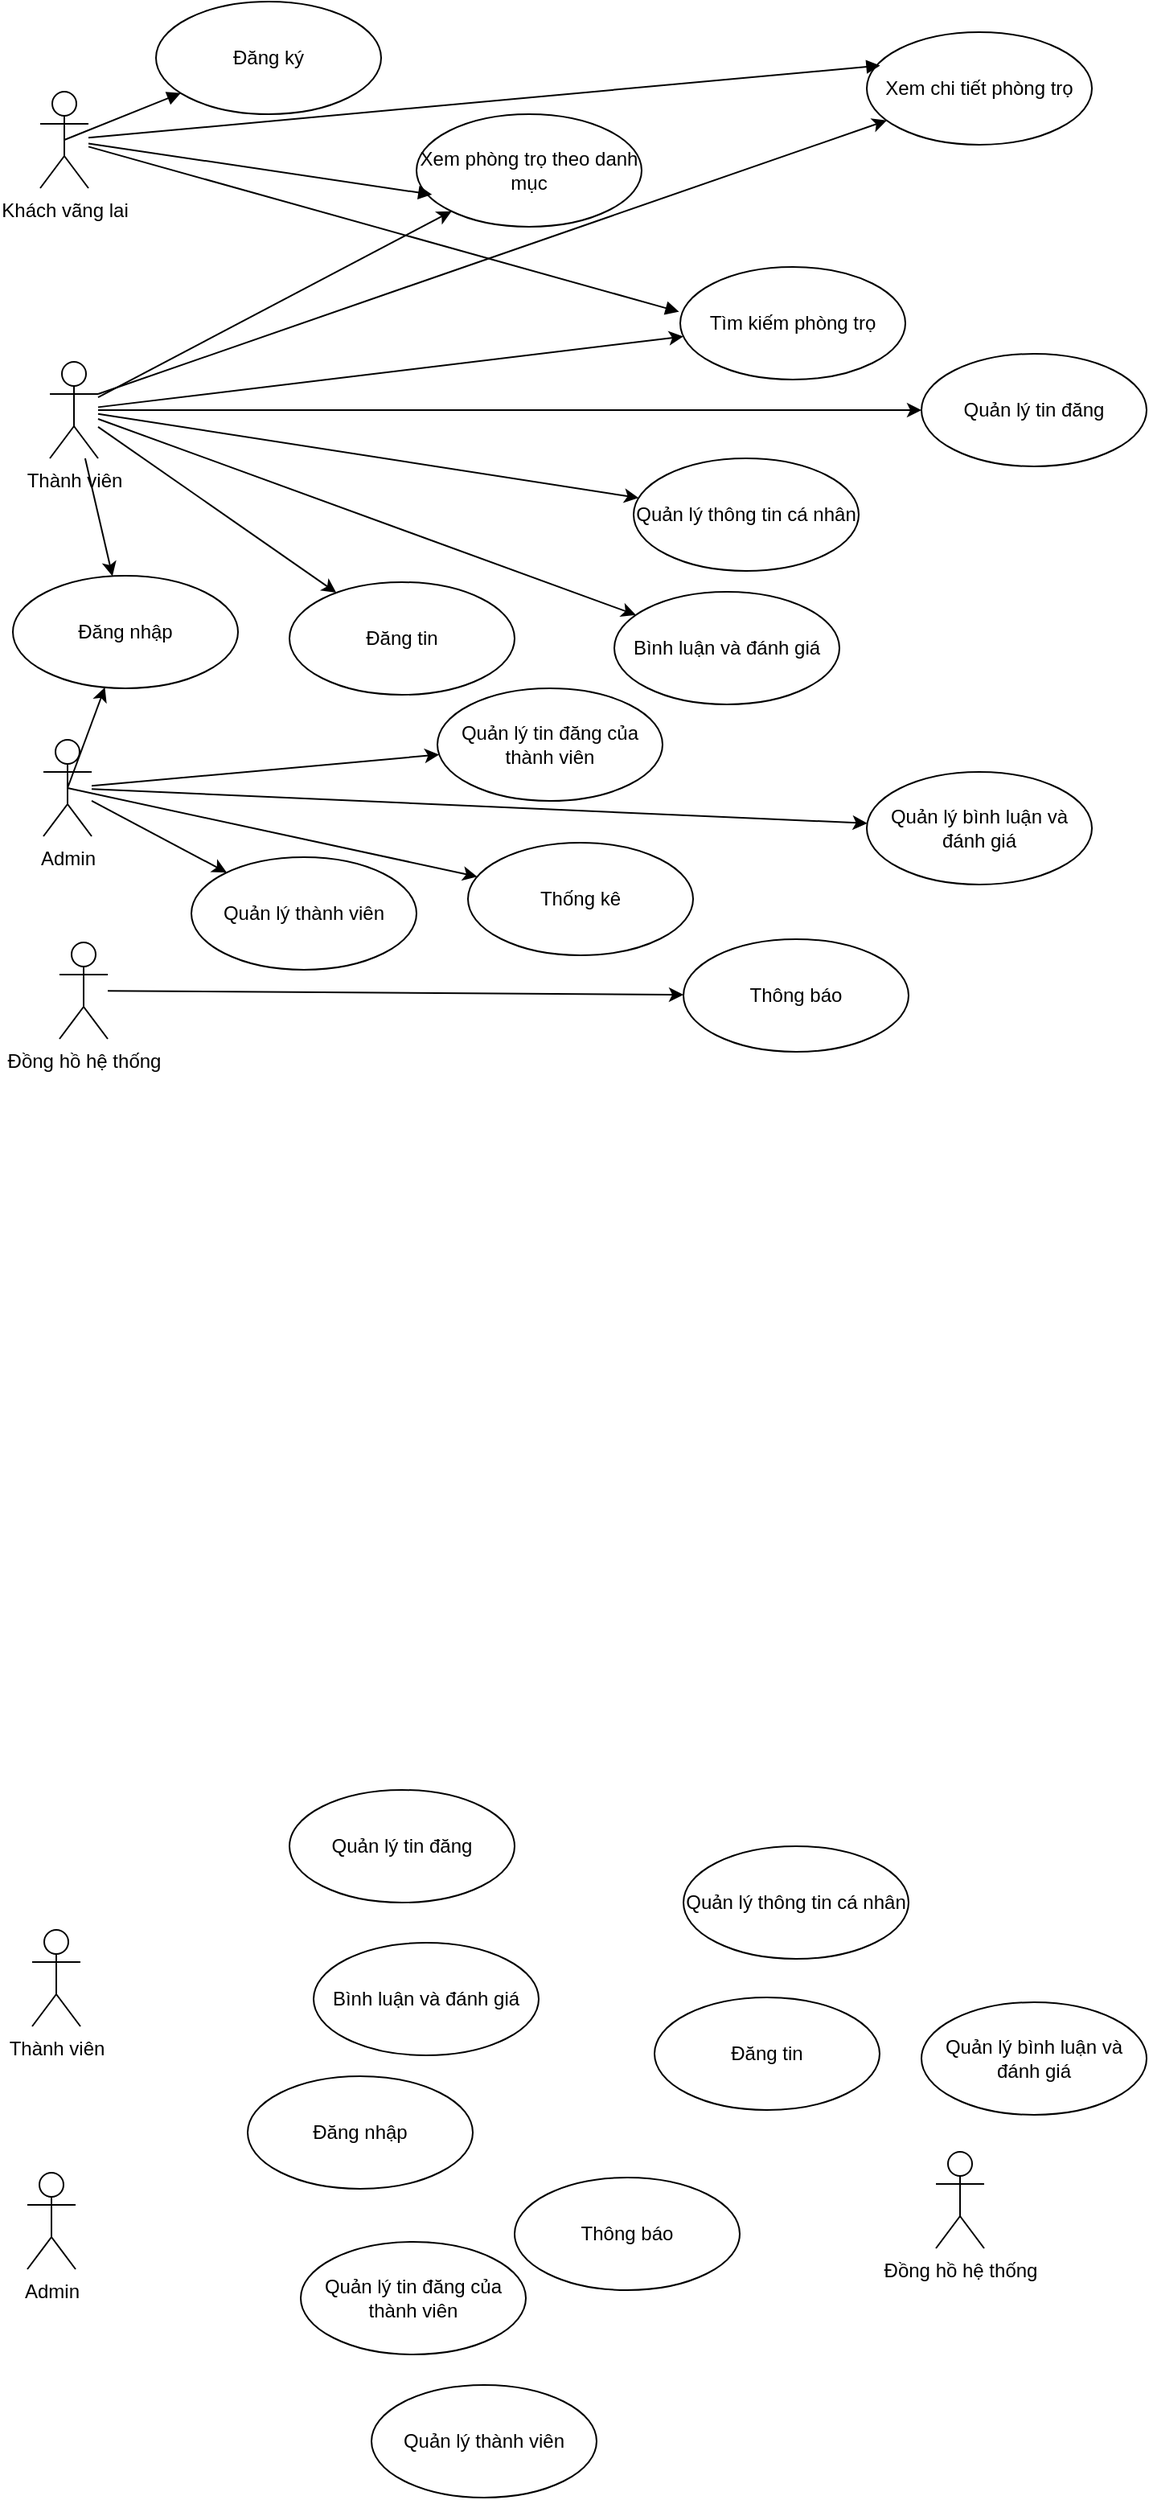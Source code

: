 <mxfile version="24.2.1" type="device">
  <diagram name="Trang-1" id="YHfg0JXdLNK7aAEPebof">
    <mxGraphModel dx="1164" dy="1744" grid="0" gridSize="10" guides="1" tooltips="1" connect="1" arrows="1" fold="1" page="1" pageScale="1" pageWidth="827" pageHeight="1169" background="none" math="0" shadow="0">
      <root>
        <mxCell id="0" />
        <mxCell id="1" parent="0" />
        <mxCell id="VcelzsdmyEIZnIN1qLT4-1" value="Khách vãng lai" style="shape=umlActor;verticalLabelPosition=bottom;verticalAlign=top;html=1;outlineConnect=0;" vertex="1" parent="1">
          <mxGeometry x="112" y="-1103" width="30" height="60" as="geometry" />
        </mxCell>
        <mxCell id="VcelzsdmyEIZnIN1qLT4-15" value="Thành viên" style="shape=umlActor;verticalLabelPosition=bottom;verticalAlign=top;html=1;outlineConnect=0;" vertex="1" parent="1">
          <mxGeometry x="107" y="40" width="30" height="60" as="geometry" />
        </mxCell>
        <mxCell id="VcelzsdmyEIZnIN1qLT4-18" value="Admin" style="shape=umlActor;verticalLabelPosition=bottom;verticalAlign=top;html=1;outlineConnect=0;" vertex="1" parent="1">
          <mxGeometry x="104" y="191" width="30" height="60" as="geometry" />
        </mxCell>
        <mxCell id="VcelzsdmyEIZnIN1qLT4-19" value="Đồng hồ hệ thống" style="shape=umlActor;verticalLabelPosition=bottom;verticalAlign=top;html=1;outlineConnect=0;" vertex="1" parent="1">
          <mxGeometry x="669" y="178" width="30" height="60" as="geometry" />
        </mxCell>
        <mxCell id="VcelzsdmyEIZnIN1qLT4-46" value="Đăng ký" style="ellipse;whiteSpace=wrap;html=1;" vertex="1" parent="1">
          <mxGeometry x="184" y="-1159" width="140" height="70" as="geometry" />
        </mxCell>
        <mxCell id="VcelzsdmyEIZnIN1qLT4-47" value="" style="html=1;verticalAlign=bottom;endArrow=block;curved=0;rounded=0;exitX=0.5;exitY=0.5;exitDx=0;exitDy=0;exitPerimeter=0;" edge="1" parent="1" source="VcelzsdmyEIZnIN1qLT4-1" target="VcelzsdmyEIZnIN1qLT4-46">
          <mxGeometry width="80" relative="1" as="geometry">
            <mxPoint x="370" y="110" as="sourcePoint" />
            <mxPoint x="450" y="110" as="targetPoint" />
          </mxGeometry>
        </mxCell>
        <mxCell id="VcelzsdmyEIZnIN1qLT4-49" value="Tìm kiếm phòng trọ" style="ellipse;whiteSpace=wrap;html=1;" vertex="1" parent="1">
          <mxGeometry x="510" y="-994" width="140" height="70" as="geometry" />
        </mxCell>
        <mxCell id="VcelzsdmyEIZnIN1qLT4-50" value="Xem phòng trọ theo danh mục" style="ellipse;whiteSpace=wrap;html=1;" vertex="1" parent="1">
          <mxGeometry x="346" y="-1089" width="140" height="70" as="geometry" />
        </mxCell>
        <mxCell id="VcelzsdmyEIZnIN1qLT4-51" value="Quản lý tin đăng" style="ellipse;whiteSpace=wrap;html=1;" vertex="1" parent="1">
          <mxGeometry x="267" y="-47" width="140" height="70" as="geometry" />
        </mxCell>
        <mxCell id="VcelzsdmyEIZnIN1qLT4-52" value="Xem chi tiết phòng trọ" style="ellipse;whiteSpace=wrap;html=1;" vertex="1" parent="1">
          <mxGeometry x="626" y="-1140" width="140" height="70" as="geometry" />
        </mxCell>
        <mxCell id="VcelzsdmyEIZnIN1qLT4-53" value="Quản lý thông tin cá nhân" style="ellipse;whiteSpace=wrap;html=1;" vertex="1" parent="1">
          <mxGeometry x="512" y="-12" width="140" height="70" as="geometry" />
        </mxCell>
        <mxCell id="VcelzsdmyEIZnIN1qLT4-54" value="Thông báo" style="ellipse;whiteSpace=wrap;html=1;" vertex="1" parent="1">
          <mxGeometry x="407" y="194" width="140" height="70" as="geometry" />
        </mxCell>
        <mxCell id="VcelzsdmyEIZnIN1qLT4-56" value="Bình luận và đánh giá" style="ellipse;whiteSpace=wrap;html=1;" vertex="1" parent="1">
          <mxGeometry x="282" y="48" width="140" height="70" as="geometry" />
        </mxCell>
        <mxCell id="VcelzsdmyEIZnIN1qLT4-57" value="Đăng nhập" style="ellipse;whiteSpace=wrap;html=1;" vertex="1" parent="1">
          <mxGeometry x="241" y="131" width="140" height="70" as="geometry" />
        </mxCell>
        <mxCell id="VcelzsdmyEIZnIN1qLT4-58" value="Quản lý tin đăng của thành viên" style="ellipse;whiteSpace=wrap;html=1;" vertex="1" parent="1">
          <mxGeometry x="274" y="234" width="140" height="70" as="geometry" />
        </mxCell>
        <mxCell id="VcelzsdmyEIZnIN1qLT4-59" value="Đăng tin" style="ellipse;whiteSpace=wrap;html=1;" vertex="1" parent="1">
          <mxGeometry x="494" y="82" width="140" height="70" as="geometry" />
        </mxCell>
        <mxCell id="VcelzsdmyEIZnIN1qLT4-60" value="Quản lý thành viên" style="ellipse;whiteSpace=wrap;html=1;" vertex="1" parent="1">
          <mxGeometry x="318" y="323" width="140" height="70" as="geometry" />
        </mxCell>
        <mxCell id="VcelzsdmyEIZnIN1qLT4-61" value="Quản lý bình luận và đánh giá" style="ellipse;whiteSpace=wrap;html=1;" vertex="1" parent="1">
          <mxGeometry x="660" y="85" width="140" height="70" as="geometry" />
        </mxCell>
        <mxCell id="VcelzsdmyEIZnIN1qLT4-62" value="" style="html=1;verticalAlign=bottom;endArrow=block;curved=0;rounded=0;entryX=0.059;entryY=0.297;entryDx=0;entryDy=0;entryPerimeter=0;" edge="1" parent="1" source="VcelzsdmyEIZnIN1qLT4-1" target="VcelzsdmyEIZnIN1qLT4-52">
          <mxGeometry width="80" relative="1" as="geometry">
            <mxPoint x="371" y="-201" as="sourcePoint" />
            <mxPoint x="451" y="-201" as="targetPoint" />
          </mxGeometry>
        </mxCell>
        <mxCell id="VcelzsdmyEIZnIN1qLT4-63" value="" style="html=1;verticalAlign=bottom;endArrow=block;curved=0;rounded=0;entryX=0.069;entryY=0.714;entryDx=0;entryDy=0;entryPerimeter=0;" edge="1" parent="1" source="VcelzsdmyEIZnIN1qLT4-1" target="VcelzsdmyEIZnIN1qLT4-50">
          <mxGeometry width="80" relative="1" as="geometry">
            <mxPoint x="371" y="-202" as="sourcePoint" />
            <mxPoint x="451" y="-202" as="targetPoint" />
          </mxGeometry>
        </mxCell>
        <mxCell id="VcelzsdmyEIZnIN1qLT4-65" value="" style="html=1;verticalAlign=bottom;endArrow=block;curved=0;rounded=0;entryX=-0.005;entryY=0.398;entryDx=0;entryDy=0;entryPerimeter=0;" edge="1" parent="1" source="VcelzsdmyEIZnIN1qLT4-1" target="VcelzsdmyEIZnIN1qLT4-49">
          <mxGeometry width="80" relative="1" as="geometry">
            <mxPoint x="121" y="-152" as="sourcePoint" />
            <mxPoint x="201" y="-147" as="targetPoint" />
          </mxGeometry>
        </mxCell>
        <mxCell id="VcelzsdmyEIZnIN1qLT4-76" value="Thành viên" style="shape=umlActor;verticalLabelPosition=bottom;verticalAlign=top;html=1;outlineConnect=0;" vertex="1" parent="1">
          <mxGeometry x="118" y="-935" width="30" height="60" as="geometry" />
        </mxCell>
        <mxCell id="VcelzsdmyEIZnIN1qLT4-77" value="Admin" style="shape=umlActor;verticalLabelPosition=bottom;verticalAlign=top;html=1;outlineConnect=0;" vertex="1" parent="1">
          <mxGeometry x="114" y="-700" width="30" height="60" as="geometry" />
        </mxCell>
        <mxCell id="VcelzsdmyEIZnIN1qLT4-78" value="Đồng hồ hệ thống" style="shape=umlActor;verticalLabelPosition=bottom;verticalAlign=top;html=1;outlineConnect=0;" vertex="1" parent="1">
          <mxGeometry x="124" y="-574" width="30" height="60" as="geometry" />
        </mxCell>
        <mxCell id="VcelzsdmyEIZnIN1qLT4-79" value="Quản lý tin đăng" style="ellipse;whiteSpace=wrap;html=1;" vertex="1" parent="1">
          <mxGeometry x="660" y="-940" width="140" height="70" as="geometry" />
        </mxCell>
        <mxCell id="VcelzsdmyEIZnIN1qLT4-80" value="Quản lý thông tin cá nhân" style="ellipse;whiteSpace=wrap;html=1;" vertex="1" parent="1">
          <mxGeometry x="481" y="-875" width="140" height="70" as="geometry" />
        </mxCell>
        <mxCell id="VcelzsdmyEIZnIN1qLT4-81" value="Thông báo" style="ellipse;whiteSpace=wrap;html=1;" vertex="1" parent="1">
          <mxGeometry x="512" y="-576" width="140" height="70" as="geometry" />
        </mxCell>
        <mxCell id="VcelzsdmyEIZnIN1qLT4-82" value="Bình luận và đánh giá" style="ellipse;whiteSpace=wrap;html=1;" vertex="1" parent="1">
          <mxGeometry x="469" y="-792" width="140" height="70" as="geometry" />
        </mxCell>
        <mxCell id="VcelzsdmyEIZnIN1qLT4-83" value="Đăng nhập" style="ellipse;whiteSpace=wrap;html=1;" vertex="1" parent="1">
          <mxGeometry x="95" y="-802" width="140" height="70" as="geometry" />
        </mxCell>
        <mxCell id="VcelzsdmyEIZnIN1qLT4-84" value="Quản lý tin đăng của thành viên" style="ellipse;whiteSpace=wrap;html=1;" vertex="1" parent="1">
          <mxGeometry x="359" y="-732" width="140" height="70" as="geometry" />
        </mxCell>
        <mxCell id="VcelzsdmyEIZnIN1qLT4-85" value="Đăng tin" style="ellipse;whiteSpace=wrap;html=1;" vertex="1" parent="1">
          <mxGeometry x="267" y="-798" width="140" height="70" as="geometry" />
        </mxCell>
        <mxCell id="VcelzsdmyEIZnIN1qLT4-86" value="Quản lý thành viên" style="ellipse;whiteSpace=wrap;html=1;" vertex="1" parent="1">
          <mxGeometry x="206" y="-627" width="140" height="70" as="geometry" />
        </mxCell>
        <mxCell id="VcelzsdmyEIZnIN1qLT4-87" value="Quản lý bình luận và đánh giá" style="ellipse;whiteSpace=wrap;html=1;" vertex="1" parent="1">
          <mxGeometry x="626" y="-680" width="140" height="70" as="geometry" />
        </mxCell>
        <mxCell id="VcelzsdmyEIZnIN1qLT4-88" value="" style="endArrow=classic;html=1;rounded=0;" edge="1" parent="1" source="VcelzsdmyEIZnIN1qLT4-76" target="VcelzsdmyEIZnIN1qLT4-79">
          <mxGeometry width="50" height="50" relative="1" as="geometry">
            <mxPoint x="559" y="-887" as="sourcePoint" />
            <mxPoint x="609" y="-937" as="targetPoint" />
          </mxGeometry>
        </mxCell>
        <mxCell id="VcelzsdmyEIZnIN1qLT4-89" value="" style="endArrow=classic;html=1;rounded=0;" edge="1" parent="1" source="VcelzsdmyEIZnIN1qLT4-76" target="VcelzsdmyEIZnIN1qLT4-49">
          <mxGeometry width="50" height="50" relative="1" as="geometry">
            <mxPoint x="559" y="-887" as="sourcePoint" />
            <mxPoint x="609" y="-937" as="targetPoint" />
          </mxGeometry>
        </mxCell>
        <mxCell id="VcelzsdmyEIZnIN1qLT4-90" value="" style="endArrow=classic;html=1;rounded=0;exitX=1;exitY=0.333;exitDx=0;exitDy=0;exitPerimeter=0;" edge="1" parent="1" source="VcelzsdmyEIZnIN1qLT4-76" target="VcelzsdmyEIZnIN1qLT4-52">
          <mxGeometry width="50" height="50" relative="1" as="geometry">
            <mxPoint x="559" y="-887" as="sourcePoint" />
            <mxPoint x="609" y="-937" as="targetPoint" />
          </mxGeometry>
        </mxCell>
        <mxCell id="VcelzsdmyEIZnIN1qLT4-91" value="" style="endArrow=classic;html=1;rounded=0;" edge="1" parent="1" source="VcelzsdmyEIZnIN1qLT4-76" target="VcelzsdmyEIZnIN1qLT4-50">
          <mxGeometry width="50" height="50" relative="1" as="geometry">
            <mxPoint x="559" y="-887" as="sourcePoint" />
            <mxPoint x="609" y="-937" as="targetPoint" />
          </mxGeometry>
        </mxCell>
        <mxCell id="VcelzsdmyEIZnIN1qLT4-92" value="" style="endArrow=classic;html=1;rounded=0;" edge="1" parent="1" source="VcelzsdmyEIZnIN1qLT4-76" target="VcelzsdmyEIZnIN1qLT4-82">
          <mxGeometry width="50" height="50" relative="1" as="geometry">
            <mxPoint x="559" y="-651" as="sourcePoint" />
            <mxPoint x="609" y="-701" as="targetPoint" />
          </mxGeometry>
        </mxCell>
        <mxCell id="VcelzsdmyEIZnIN1qLT4-93" value="" style="endArrow=classic;html=1;rounded=0;" edge="1" parent="1" source="VcelzsdmyEIZnIN1qLT4-76" target="VcelzsdmyEIZnIN1qLT4-80">
          <mxGeometry width="50" height="50" relative="1" as="geometry">
            <mxPoint x="559" y="-651" as="sourcePoint" />
            <mxPoint x="609" y="-701" as="targetPoint" />
          </mxGeometry>
        </mxCell>
        <mxCell id="VcelzsdmyEIZnIN1qLT4-94" value="" style="endArrow=classic;html=1;rounded=0;" edge="1" parent="1" source="VcelzsdmyEIZnIN1qLT4-76" target="VcelzsdmyEIZnIN1qLT4-85">
          <mxGeometry width="50" height="50" relative="1" as="geometry">
            <mxPoint x="559" y="-651" as="sourcePoint" />
            <mxPoint x="609" y="-701" as="targetPoint" />
          </mxGeometry>
        </mxCell>
        <mxCell id="VcelzsdmyEIZnIN1qLT4-95" value="" style="endArrow=classic;html=1;rounded=0;" edge="1" parent="1" source="VcelzsdmyEIZnIN1qLT4-76" target="VcelzsdmyEIZnIN1qLT4-83">
          <mxGeometry width="50" height="50" relative="1" as="geometry">
            <mxPoint x="559" y="-651" as="sourcePoint" />
            <mxPoint x="609" y="-701" as="targetPoint" />
          </mxGeometry>
        </mxCell>
        <mxCell id="VcelzsdmyEIZnIN1qLT4-96" value="" style="endArrow=classic;html=1;rounded=0;exitX=0.5;exitY=0.5;exitDx=0;exitDy=0;exitPerimeter=0;" edge="1" parent="1" source="VcelzsdmyEIZnIN1qLT4-77" target="VcelzsdmyEIZnIN1qLT4-83">
          <mxGeometry width="50" height="50" relative="1" as="geometry">
            <mxPoint x="559" y="-651" as="sourcePoint" />
            <mxPoint x="609" y="-701" as="targetPoint" />
          </mxGeometry>
        </mxCell>
        <mxCell id="VcelzsdmyEIZnIN1qLT4-97" value="" style="endArrow=classic;html=1;rounded=0;" edge="1" parent="1" source="VcelzsdmyEIZnIN1qLT4-77" target="VcelzsdmyEIZnIN1qLT4-87">
          <mxGeometry width="50" height="50" relative="1" as="geometry">
            <mxPoint x="559" y="-651" as="sourcePoint" />
            <mxPoint x="609" y="-701" as="targetPoint" />
          </mxGeometry>
        </mxCell>
        <mxCell id="VcelzsdmyEIZnIN1qLT4-98" value="" style="endArrow=classic;html=1;rounded=0;" edge="1" parent="1" source="VcelzsdmyEIZnIN1qLT4-77" target="VcelzsdmyEIZnIN1qLT4-84">
          <mxGeometry width="50" height="50" relative="1" as="geometry">
            <mxPoint x="559" y="-651" as="sourcePoint" />
            <mxPoint x="609" y="-701" as="targetPoint" />
          </mxGeometry>
        </mxCell>
        <mxCell id="VcelzsdmyEIZnIN1qLT4-99" value="" style="endArrow=classic;html=1;rounded=0;" edge="1" parent="1" source="VcelzsdmyEIZnIN1qLT4-77" target="VcelzsdmyEIZnIN1qLT4-86">
          <mxGeometry width="50" height="50" relative="1" as="geometry">
            <mxPoint x="559" y="-534" as="sourcePoint" />
            <mxPoint x="609" y="-584" as="targetPoint" />
          </mxGeometry>
        </mxCell>
        <mxCell id="VcelzsdmyEIZnIN1qLT4-100" value="" style="endArrow=classic;html=1;rounded=0;" edge="1" parent="1" source="VcelzsdmyEIZnIN1qLT4-78" target="VcelzsdmyEIZnIN1qLT4-81">
          <mxGeometry width="50" height="50" relative="1" as="geometry">
            <mxPoint x="559" y="-534" as="sourcePoint" />
            <mxPoint x="609" y="-584" as="targetPoint" />
          </mxGeometry>
        </mxCell>
        <mxCell id="VcelzsdmyEIZnIN1qLT4-101" value="Thống kê" style="ellipse;whiteSpace=wrap;html=1;" vertex="1" parent="1">
          <mxGeometry x="378" y="-636" width="140" height="70" as="geometry" />
        </mxCell>
        <mxCell id="VcelzsdmyEIZnIN1qLT4-102" value="" style="endArrow=classic;html=1;rounded=0;exitX=0.5;exitY=0.5;exitDx=0;exitDy=0;exitPerimeter=0;" edge="1" parent="1" source="VcelzsdmyEIZnIN1qLT4-77" target="VcelzsdmyEIZnIN1qLT4-101">
          <mxGeometry width="50" height="50" relative="1" as="geometry">
            <mxPoint x="444" y="-767" as="sourcePoint" />
            <mxPoint x="494" y="-817" as="targetPoint" />
          </mxGeometry>
        </mxCell>
      </root>
    </mxGraphModel>
  </diagram>
</mxfile>
